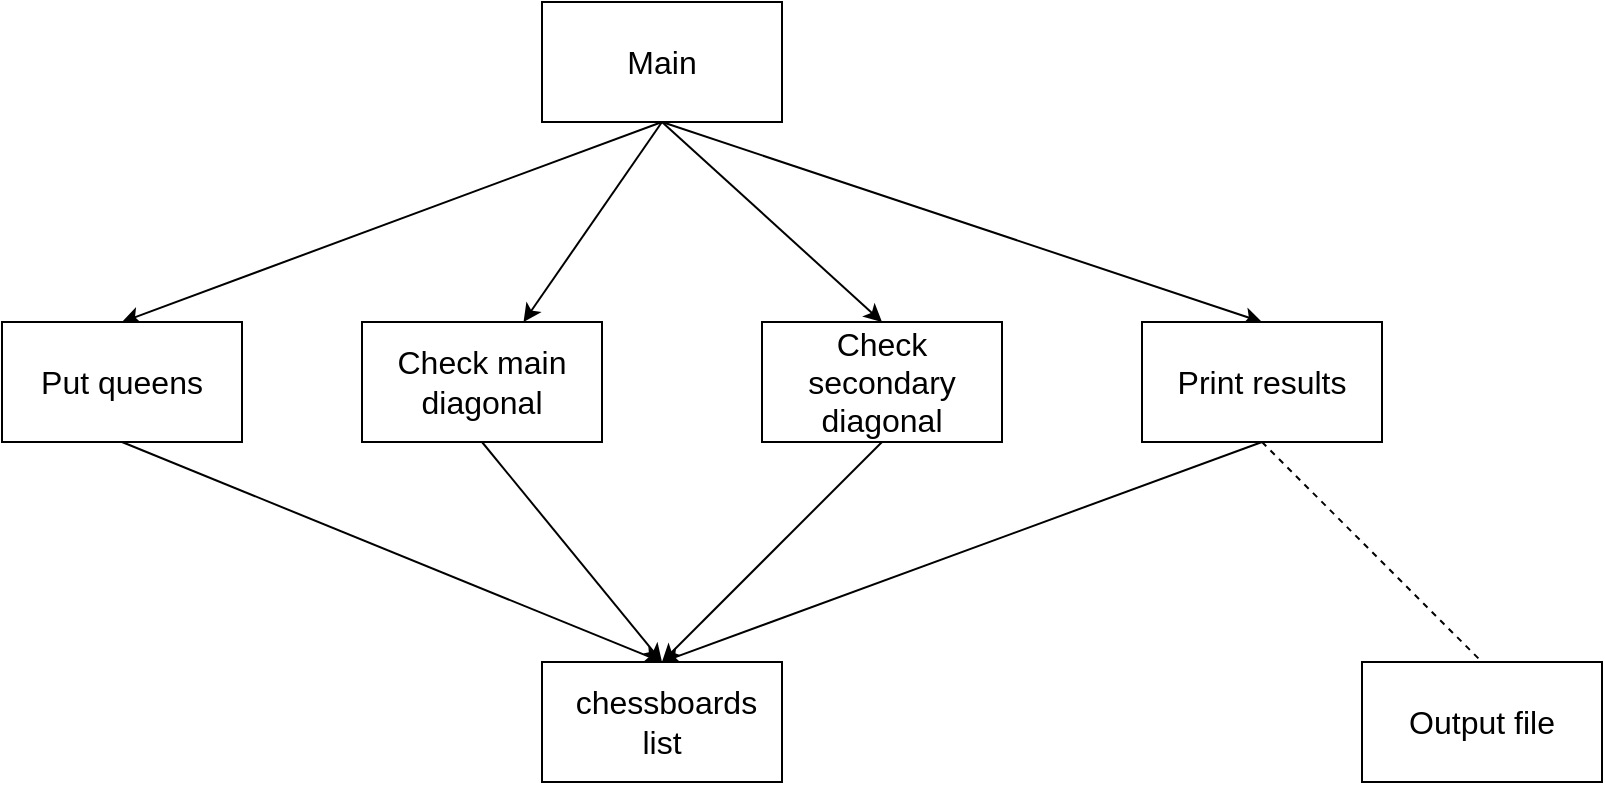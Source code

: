 <mxfile>
    <diagram id="0780wXupTTPEqFtenyT3" name="第 1 页">
        <mxGraphModel dx="746" dy="570" grid="1" gridSize="10" guides="1" tooltips="1" connect="1" arrows="1" fold="1" page="1" pageScale="1" pageWidth="1654" pageHeight="2336" math="0" shadow="0">
            <root>
                <mxCell id="0"/>
                <mxCell id="1" parent="0"/>
                <mxCell id="9" style="edgeStyle=none;html=1;exitX=0.5;exitY=1;exitDx=0;exitDy=0;entryX=0.5;entryY=0;entryDx=0;entryDy=0;fontSize=16;" edge="1" parent="1" source="2" target="3">
                    <mxGeometry relative="1" as="geometry"/>
                </mxCell>
                <mxCell id="10" value="" style="edgeStyle=none;html=1;fontSize=16;exitX=0.5;exitY=1;exitDx=0;exitDy=0;" edge="1" parent="1" source="2" target="4">
                    <mxGeometry relative="1" as="geometry"/>
                </mxCell>
                <mxCell id="11" value="" style="edgeStyle=none;html=1;fontSize=16;entryX=0.5;entryY=0;entryDx=0;entryDy=0;" edge="1" parent="1" target="5">
                    <mxGeometry relative="1" as="geometry">
                        <mxPoint x="400" y="230" as="sourcePoint"/>
                    </mxGeometry>
                </mxCell>
                <mxCell id="12" value="" style="edgeStyle=none;html=1;fontSize=16;entryX=0.5;entryY=0;entryDx=0;entryDy=0;exitX=0.5;exitY=1;exitDx=0;exitDy=0;" edge="1" parent="1" source="2" target="7">
                    <mxGeometry relative="1" as="geometry"/>
                </mxCell>
                <mxCell id="2" value="&lt;font style=&quot;font-size: 16px;&quot;&gt;Main&lt;/font&gt;" style="rounded=0;whiteSpace=wrap;html=1;" vertex="1" parent="1">
                    <mxGeometry x="340" y="170" width="120" height="60" as="geometry"/>
                </mxCell>
                <mxCell id="13" style="edgeStyle=none;html=1;exitX=0.5;exitY=1;exitDx=0;exitDy=0;entryX=0.5;entryY=0;entryDx=0;entryDy=0;fontSize=16;" edge="1" parent="1" source="3" target="8">
                    <mxGeometry relative="1" as="geometry"/>
                </mxCell>
                <mxCell id="3" value="&lt;font style=&quot;font-size: 16px;&quot;&gt;Put queens&lt;/font&gt;" style="rounded=0;whiteSpace=wrap;html=1;" vertex="1" parent="1">
                    <mxGeometry x="70" y="330" width="120" height="60" as="geometry"/>
                </mxCell>
                <mxCell id="14" style="edgeStyle=none;html=1;exitX=0.5;exitY=1;exitDx=0;exitDy=0;entryX=0.5;entryY=0;entryDx=0;entryDy=0;fontSize=16;" edge="1" parent="1" source="4" target="8">
                    <mxGeometry relative="1" as="geometry"/>
                </mxCell>
                <mxCell id="4" value="&lt;font style=&quot;font-size: 16px;&quot;&gt;Check main diagonal&lt;/font&gt;" style="rounded=0;whiteSpace=wrap;html=1;" vertex="1" parent="1">
                    <mxGeometry x="250" y="330" width="120" height="60" as="geometry"/>
                </mxCell>
                <mxCell id="15" style="edgeStyle=none;html=1;exitX=0.5;exitY=1;exitDx=0;exitDy=0;entryX=0.5;entryY=0;entryDx=0;entryDy=0;fontSize=16;" edge="1" parent="1" source="5" target="8">
                    <mxGeometry relative="1" as="geometry"/>
                </mxCell>
                <mxCell id="5" value="&lt;font style=&quot;font-size: 16px;&quot;&gt;Check secondary diagonal&lt;/font&gt;" style="rounded=0;whiteSpace=wrap;html=1;" vertex="1" parent="1">
                    <mxGeometry x="450" y="330" width="120" height="60" as="geometry"/>
                </mxCell>
                <mxCell id="16" style="edgeStyle=none;html=1;exitX=0.5;exitY=1;exitDx=0;exitDy=0;entryX=0.5;entryY=0;entryDx=0;entryDy=0;fontSize=16;" edge="1" parent="1" source="7" target="8">
                    <mxGeometry relative="1" as="geometry"/>
                </mxCell>
                <mxCell id="18" style="edgeStyle=none;html=1;exitX=0.5;exitY=1;exitDx=0;exitDy=0;entryX=0.5;entryY=0;entryDx=0;entryDy=0;fontSize=16;dashed=1;endArrow=none;endFill=0;" edge="1" parent="1" source="7" target="17">
                    <mxGeometry relative="1" as="geometry"/>
                </mxCell>
                <mxCell id="7" value="&lt;font style=&quot;font-size: 16px;&quot;&gt;Print results&lt;/font&gt;" style="rounded=0;whiteSpace=wrap;html=1;" vertex="1" parent="1">
                    <mxGeometry x="640" y="330" width="120" height="60" as="geometry"/>
                </mxCell>
                <mxCell id="8" value="&lt;font style=&quot;font-size: 16px;&quot;&gt;&amp;nbsp;chessboards list&lt;/font&gt;" style="rounded=0;whiteSpace=wrap;html=1;" vertex="1" parent="1">
                    <mxGeometry x="340" y="500" width="120" height="60" as="geometry"/>
                </mxCell>
                <mxCell id="17" value="&lt;font style=&quot;font-size: 16px;&quot;&gt;Output file&lt;/font&gt;" style="rounded=0;whiteSpace=wrap;html=1;" vertex="1" parent="1">
                    <mxGeometry x="750" y="500" width="120" height="60" as="geometry"/>
                </mxCell>
            </root>
        </mxGraphModel>
    </diagram>
</mxfile>